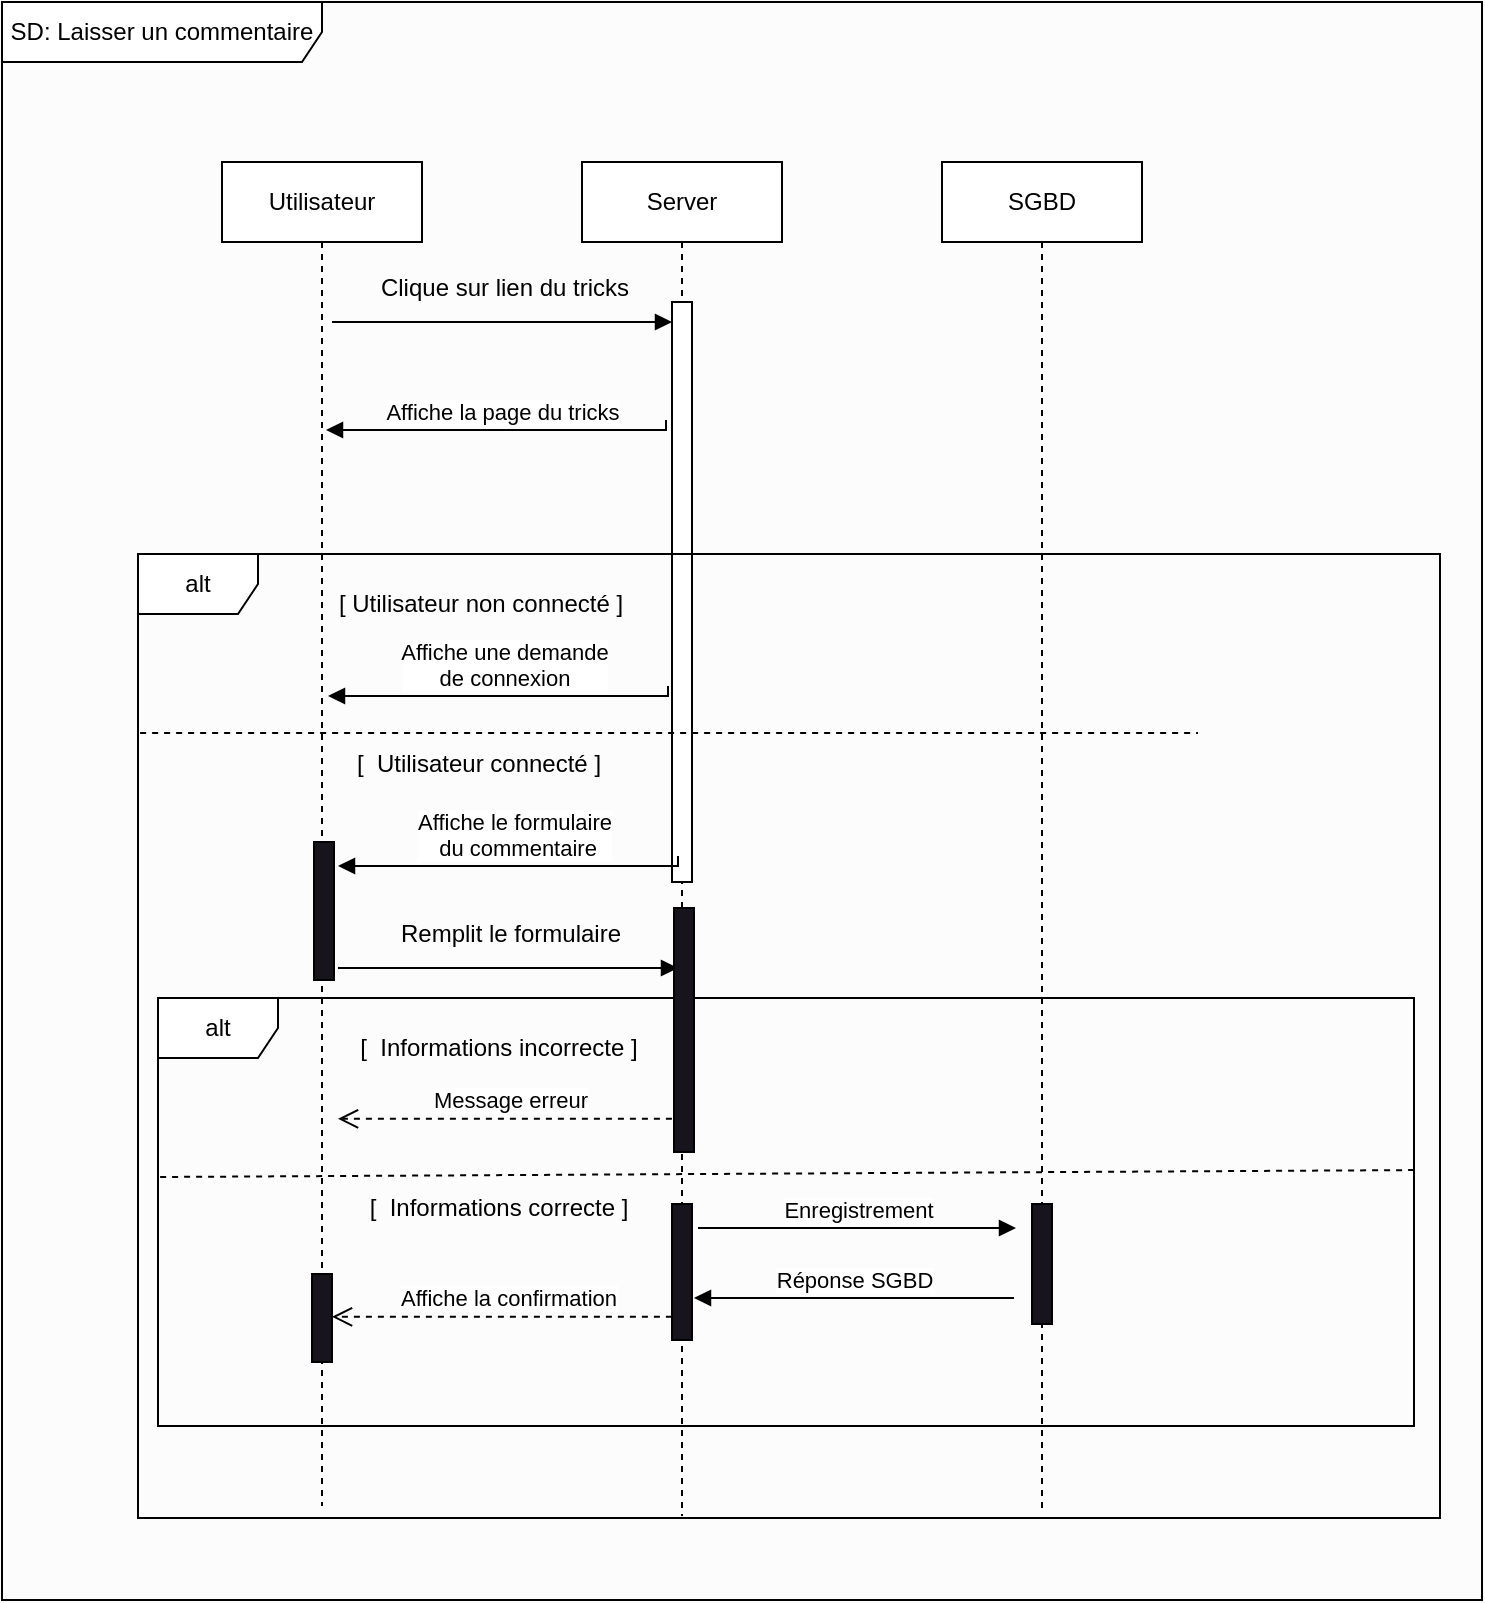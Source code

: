 <mxfile version="22.1.22" type="embed">
  <diagram name="Page-1" id="2YBvvXClWsGukQMizWep">
    <mxGraphModel dx="565" dy="799" grid="0" gridSize="10" guides="1" tooltips="1" connect="1" arrows="1" fold="1" page="1" pageScale="1" pageWidth="850" pageHeight="1100" background="#FCFCFC" math="0" shadow="0">
      <root>
        <mxCell id="0" />
        <mxCell id="1" parent="0" />
        <mxCell id="Zu7ZW6R091-W5tu3IjlT-26" value="Utilisateur" style="shape=umlLifeline;perimeter=lifelinePerimeter;whiteSpace=wrap;html=1;container=0;dropTarget=0;collapsible=0;recursiveResize=0;outlineConnect=0;portConstraint=eastwest;newEdgeStyle={&quot;edgeStyle&quot;:&quot;elbowEdgeStyle&quot;,&quot;elbow&quot;:&quot;vertical&quot;,&quot;curved&quot;:0,&quot;rounded&quot;:0};" parent="1" vertex="1">
          <mxGeometry x="120" y="90" width="100" height="672" as="geometry" />
        </mxCell>
        <mxCell id="Zu7ZW6R091-W5tu3IjlT-27" value="Server" style="shape=umlLifeline;perimeter=lifelinePerimeter;whiteSpace=wrap;html=1;container=0;dropTarget=0;collapsible=0;recursiveResize=0;outlineConnect=0;portConstraint=eastwest;newEdgeStyle={&quot;edgeStyle&quot;:&quot;elbowEdgeStyle&quot;,&quot;elbow&quot;:&quot;vertical&quot;,&quot;curved&quot;:0,&quot;rounded&quot;:0};" parent="1" vertex="1">
          <mxGeometry x="300" y="90" width="100" height="677" as="geometry" />
        </mxCell>
        <mxCell id="Zu7ZW6R091-W5tu3IjlT-28" value="" style="html=1;verticalAlign=bottom;endArrow=block;edgeStyle=elbowEdgeStyle;elbow=vertical;curved=0;rounded=0;" parent="1" edge="1">
          <mxGeometry relative="1" as="geometry">
            <mxPoint x="175" y="170.0" as="sourcePoint" />
            <Array as="points">
              <mxPoint x="260" y="170" />
            </Array>
            <mxPoint x="345" y="170" as="targetPoint" />
          </mxGeometry>
        </mxCell>
        <mxCell id="Zu7ZW6R091-W5tu3IjlT-29" value="Clique sur lien du tricks" style="text;html=1;align=center;verticalAlign=middle;resizable=0;points=[];autosize=1;strokeColor=none;fillColor=none;" parent="1" vertex="1">
          <mxGeometry x="190" y="140" width="142" height="26" as="geometry" />
        </mxCell>
        <mxCell id="Zu7ZW6R091-W5tu3IjlT-30" value="SD: Laisser un commentaire" style="shape=umlFrame;whiteSpace=wrap;html=1;pointerEvents=0;recursiveResize=0;container=1;collapsible=0;width=160;" parent="1" vertex="1">
          <mxGeometry x="10" y="10" width="740" height="799" as="geometry" />
        </mxCell>
        <mxCell id="Zu7ZW6R091-W5tu3IjlT-31" value="SGBD" style="shape=umlLifeline;perimeter=lifelinePerimeter;whiteSpace=wrap;html=1;container=0;dropTarget=0;collapsible=0;recursiveResize=0;outlineConnect=0;portConstraint=eastwest;newEdgeStyle={&quot;edgeStyle&quot;:&quot;elbowEdgeStyle&quot;,&quot;elbow&quot;:&quot;vertical&quot;,&quot;curved&quot;:0,&quot;rounded&quot;:0};" parent="Zu7ZW6R091-W5tu3IjlT-30" vertex="1">
          <mxGeometry x="470" y="80" width="100" height="674" as="geometry" />
        </mxCell>
        <mxCell id="Zu7ZW6R091-W5tu3IjlT-32" value="Affiche la page du tricks" style="html=1;verticalAlign=bottom;endArrow=block;edgeStyle=elbowEdgeStyle;elbow=vertical;curved=0;rounded=0;exitX=0;exitY=0.75;exitDx=0;exitDy=0;" parent="Zu7ZW6R091-W5tu3IjlT-30" edge="1">
          <mxGeometry relative="1" as="geometry">
            <mxPoint x="332" y="209" as="sourcePoint" />
            <Array as="points">
              <mxPoint x="254.5" y="214" />
            </Array>
            <mxPoint x="162" y="214" as="targetPoint" />
            <mxPoint as="offset" />
          </mxGeometry>
        </mxCell>
        <mxCell id="Zu7ZW6R091-W5tu3IjlT-33" value="" style="rounded=0;dashed=0;" parent="Zu7ZW6R091-W5tu3IjlT-30" vertex="1">
          <mxGeometry x="335" y="150" width="10" height="290" as="geometry" />
        </mxCell>
        <mxCell id="Zu7ZW6R091-W5tu3IjlT-34" value="alt" style="shape=umlFrame;whiteSpace=wrap;html=1;pointerEvents=0;recursiveResize=0;container=1;collapsible=0;width=60;height=30;" parent="Zu7ZW6R091-W5tu3IjlT-30" vertex="1">
          <mxGeometry x="68" y="276" width="651" height="482" as="geometry" />
        </mxCell>
        <mxCell id="Zu7ZW6R091-W5tu3IjlT-35" value="[&amp;nbsp;Utilisateur non connecté ]" style="text;html=1;align=center;verticalAlign=middle;resizable=0;points=[];autosize=1;strokeColor=none;fillColor=none;" parent="Zu7ZW6R091-W5tu3IjlT-34" vertex="1">
          <mxGeometry x="91" y="12" width="160" height="26" as="geometry" />
        </mxCell>
        <mxCell id="Zu7ZW6R091-W5tu3IjlT-36" value="" style="endArrow=none;dashed=1;html=1;rounded=0;exitX=0;exitY=0.594;exitDx=0;exitDy=0;exitPerimeter=0;entryX=0.998;entryY=0.594;entryDx=0;entryDy=0;entryPerimeter=0;" parent="Zu7ZW6R091-W5tu3IjlT-34" edge="1">
          <mxGeometry width="50" height="50" relative="1" as="geometry">
            <mxPoint x="1.06" y="89.5" as="sourcePoint" />
            <mxPoint x="530" y="89.5" as="targetPoint" />
          </mxGeometry>
        </mxCell>
        <mxCell id="Zu7ZW6R091-W5tu3IjlT-39" value="[&amp;nbsp; Utilisateur connecté ]" style="text;html=1;align=center;verticalAlign=middle;resizable=0;points=[];autosize=1;strokeColor=none;fillColor=none;" parent="Zu7ZW6R091-W5tu3IjlT-34" vertex="1">
          <mxGeometry x="100" y="92" width="140" height="26" as="geometry" />
        </mxCell>
        <mxCell id="Zu7ZW6R091-W5tu3IjlT-48" value="" style="rounded=0;dashed=0;fillColor=#18141D;" parent="Zu7ZW6R091-W5tu3IjlT-34" vertex="1">
          <mxGeometry x="88" y="144" width="10" height="69" as="geometry" />
        </mxCell>
        <mxCell id="Zu7ZW6R091-W5tu3IjlT-51" value="Affiche une demande &lt;br&gt;de connexion" style="html=1;verticalAlign=bottom;endArrow=block;edgeStyle=elbowEdgeStyle;elbow=vertical;curved=0;rounded=0;exitX=0;exitY=0.75;exitDx=0;exitDy=0;" parent="Zu7ZW6R091-W5tu3IjlT-34" edge="1">
          <mxGeometry relative="1" as="geometry">
            <mxPoint x="265" y="66" as="sourcePoint" />
            <Array as="points">
              <mxPoint x="187.5" y="71" />
            </Array>
            <mxPoint x="95" y="71" as="targetPoint" />
            <mxPoint as="offset" />
          </mxGeometry>
        </mxCell>
        <mxCell id="Zu7ZW6R091-W5tu3IjlT-52" value="Affiche le formulaire&lt;br&gt;&amp;nbsp;du commentaire" style="html=1;verticalAlign=bottom;endArrow=block;edgeStyle=elbowEdgeStyle;elbow=vertical;curved=0;rounded=0;exitX=0;exitY=0.75;exitDx=0;exitDy=0;" parent="Zu7ZW6R091-W5tu3IjlT-34" edge="1">
          <mxGeometry relative="1" as="geometry">
            <mxPoint x="270" y="151" as="sourcePoint" />
            <Array as="points">
              <mxPoint x="192.5" y="156" />
            </Array>
            <mxPoint x="100" y="156" as="targetPoint" />
            <mxPoint as="offset" />
          </mxGeometry>
        </mxCell>
        <mxCell id="Zu7ZW6R091-W5tu3IjlT-71" value="alt" style="shape=umlFrame;whiteSpace=wrap;html=1;pointerEvents=0;recursiveResize=0;container=1;collapsible=0;width=60;height=30;" parent="Zu7ZW6R091-W5tu3IjlT-34" vertex="1">
          <mxGeometry x="10" y="222" width="628" height="214" as="geometry" />
        </mxCell>
        <mxCell id="Zu7ZW6R091-W5tu3IjlT-72" value="[&amp;nbsp; Informations incorrecte ]" style="text;html=1;align=center;verticalAlign=middle;resizable=0;points=[];autosize=1;strokeColor=none;fillColor=none;" parent="Zu7ZW6R091-W5tu3IjlT-71" vertex="1">
          <mxGeometry x="90" y="10" width="160" height="30" as="geometry" />
        </mxCell>
        <mxCell id="Zu7ZW6R091-W5tu3IjlT-73" value="" style="endArrow=none;dashed=1;html=1;rounded=0;exitX=0;exitY=0.594;exitDx=0;exitDy=0;exitPerimeter=0;entryX=1.003;entryY=0.402;entryDx=0;entryDy=0;entryPerimeter=0;" parent="Zu7ZW6R091-W5tu3IjlT-71" target="Zu7ZW6R091-W5tu3IjlT-71" edge="1">
          <mxGeometry width="50" height="50" relative="1" as="geometry">
            <mxPoint x="1.06" y="89.5" as="sourcePoint" />
            <mxPoint x="530" y="89.5" as="targetPoint" />
          </mxGeometry>
        </mxCell>
        <mxCell id="Zu7ZW6R091-W5tu3IjlT-74" value="Message erreur" style="html=1;verticalAlign=bottom;endArrow=open;dashed=1;endSize=8;edgeStyle=elbowEdgeStyle;elbow=vertical;curved=0;rounded=0;entryX=1.155;entryY=0.851;entryDx=0;entryDy=0;entryPerimeter=0;" parent="Zu7ZW6R091-W5tu3IjlT-71" edge="1">
          <mxGeometry relative="1" as="geometry">
            <mxPoint x="90" y="60.0" as="targetPoint" />
            <Array as="points">
              <mxPoint x="170.95" y="60.43" />
            </Array>
            <mxPoint x="262.95" y="60.43" as="sourcePoint" />
          </mxGeometry>
        </mxCell>
        <mxCell id="Zu7ZW6R091-W5tu3IjlT-75" value="Affiche la confirmation" style="html=1;verticalAlign=bottom;endArrow=open;dashed=1;endSize=8;edgeStyle=elbowEdgeStyle;elbow=vertical;curved=0;rounded=0;" parent="Zu7ZW6R091-W5tu3IjlT-71" target="Zu7ZW6R091-W5tu3IjlT-85" edge="1">
          <mxGeometry relative="1" as="geometry">
            <mxPoint x="156" y="162" as="targetPoint" />
            <Array as="points">
              <mxPoint x="170.95" y="159.43" />
            </Array>
            <mxPoint x="262.95" y="159.43" as="sourcePoint" />
          </mxGeometry>
        </mxCell>
        <mxCell id="Zu7ZW6R091-W5tu3IjlT-76" value="[&amp;nbsp; Informations correcte ]" style="text;html=1;align=center;verticalAlign=middle;resizable=0;points=[];autosize=1;strokeColor=none;fillColor=none;" parent="Zu7ZW6R091-W5tu3IjlT-71" vertex="1">
          <mxGeometry x="95" y="90" width="150" height="30" as="geometry" />
        </mxCell>
        <mxCell id="Zu7ZW6R091-W5tu3IjlT-77" value="Enregistrement" style="html=1;verticalAlign=bottom;endArrow=block;edgeStyle=elbowEdgeStyle;elbow=vertical;curved=0;rounded=0;" parent="Zu7ZW6R091-W5tu3IjlT-71" edge="1">
          <mxGeometry relative="1" as="geometry">
            <mxPoint x="270" y="115" as="sourcePoint" />
            <Array as="points">
              <mxPoint x="380" y="115" />
            </Array>
            <mxPoint x="429" y="115" as="targetPoint" />
            <mxPoint as="offset" />
          </mxGeometry>
        </mxCell>
        <mxCell id="Zu7ZW6R091-W5tu3IjlT-78" value="Réponse SGBD" style="html=1;verticalAlign=bottom;endArrow=block;elbow=vertical;rounded=0;exitX=0;exitY=0.75;exitDx=0;exitDy=0;" parent="Zu7ZW6R091-W5tu3IjlT-71" edge="1">
          <mxGeometry relative="1" as="geometry">
            <mxPoint x="428" y="150" as="sourcePoint" />
            <mxPoint x="268" y="150" as="targetPoint" />
            <mxPoint as="offset" />
          </mxGeometry>
        </mxCell>
        <mxCell id="Zu7ZW6R091-W5tu3IjlT-79" value="" style="rounded=0;dashed=0;fillColor=#18141D;" parent="Zu7ZW6R091-W5tu3IjlT-71" vertex="1">
          <mxGeometry x="437" y="103" width="10" height="60" as="geometry" />
        </mxCell>
        <mxCell id="Zu7ZW6R091-W5tu3IjlT-85" value="" style="rounded=0;dashed=0;fillColor=#18141D;" parent="Zu7ZW6R091-W5tu3IjlT-71" vertex="1">
          <mxGeometry x="77" y="138" width="10" height="44" as="geometry" />
        </mxCell>
        <mxCell id="Zu7ZW6R091-W5tu3IjlT-91" value="" style="rounded=0;dashed=0;fillColor=#18141D;" parent="Zu7ZW6R091-W5tu3IjlT-71" vertex="1">
          <mxGeometry x="257" y="103" width="10" height="68" as="geometry" />
        </mxCell>
        <mxCell id="Zu7ZW6R091-W5tu3IjlT-86" value="" style="html=1;verticalAlign=bottom;endArrow=block;edgeStyle=elbowEdgeStyle;elbow=vertical;curved=0;rounded=0;" parent="Zu7ZW6R091-W5tu3IjlT-34" edge="1">
          <mxGeometry relative="1" as="geometry">
            <mxPoint x="100" y="207.0" as="sourcePoint" />
            <Array as="points">
              <mxPoint x="185" y="207" />
            </Array>
            <mxPoint x="270" y="207" as="targetPoint" />
          </mxGeometry>
        </mxCell>
        <mxCell id="Zu7ZW6R091-W5tu3IjlT-87" value="Remplit le formulaire" style="text;html=1;align=center;verticalAlign=middle;resizable=0;points=[];autosize=1;strokeColor=none;fillColor=none;" parent="Zu7ZW6R091-W5tu3IjlT-34" vertex="1">
          <mxGeometry x="122" y="177" width="128" height="26" as="geometry" />
        </mxCell>
        <mxCell id="Zu7ZW6R091-W5tu3IjlT-88" value="" style="rounded=0;dashed=0;fillColor=#18141D;" parent="Zu7ZW6R091-W5tu3IjlT-34" vertex="1">
          <mxGeometry x="268" y="177" width="10" height="122" as="geometry" />
        </mxCell>
      </root>
    </mxGraphModel>
  </diagram>
</mxfile>
